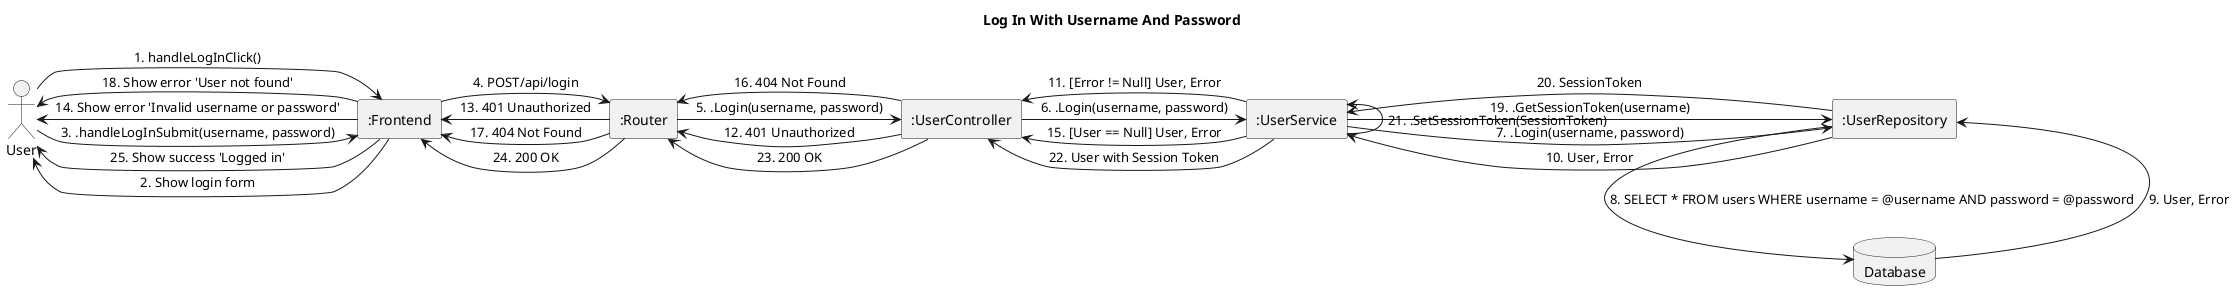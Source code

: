 @startuml
title Log In With Username And Password
actor User
skinparam linestyle ortho
rectangle ":Frontend" as frontend
rectangle ":Router" as router
rectangle ":UserService" as userService
rectangle ":UserController" as userController
rectangle ":UserRepository" as userRepository

database Database

User -right-> frontend: 1. handleLogInClick()
frontend -left-> User: 2. Show login form
User -right-> frontend: 3. .handleLogInSubmit(username, password)

frontend -right-> router: 4. POST/api/login
router -right-> userController: 5. .Login(username, password)
userController -right-> userService: 6. .Login(username, password)
userService -right-> userRepository: 7. .Login(username, password)
userRepository -down-> Database: 8. SELECT * FROM users WHERE username = @username AND password = @password

Database -up-> userRepository: 9. User, Error
userRepository -left-> userService: 10. User, Error

userService -left-> userController: 11. [Error != Null] User, Error
userController -left-> router: 12. 401 Unauthorized
router -left-> frontend: 13. 401 Unauthorized
frontend -left-> User: 14. Show error 'Invalid username or password'

userService -left->userController: 15. [User == Null] User, Error
userController -left-> router: 16. 404 Not Found
router -left-> frontend: 17. 404 Not Found
frontend -left-> User: 18. Show error 'User not found'

userService -right-> userRepository: 19. .GetSessionToken(username)
userRepository -left-> userService: 20. SessionToken
userService -up-> userService: 21. .SetSessionToken(SessionToken)

userService -left-> userController: 22. User with Session Token
userController -left-> router: 23. 200 OK
router -left-> frontend: 24. 200 OK
frontend -left-> User: 25. Show success 'Logged in'

@enduml